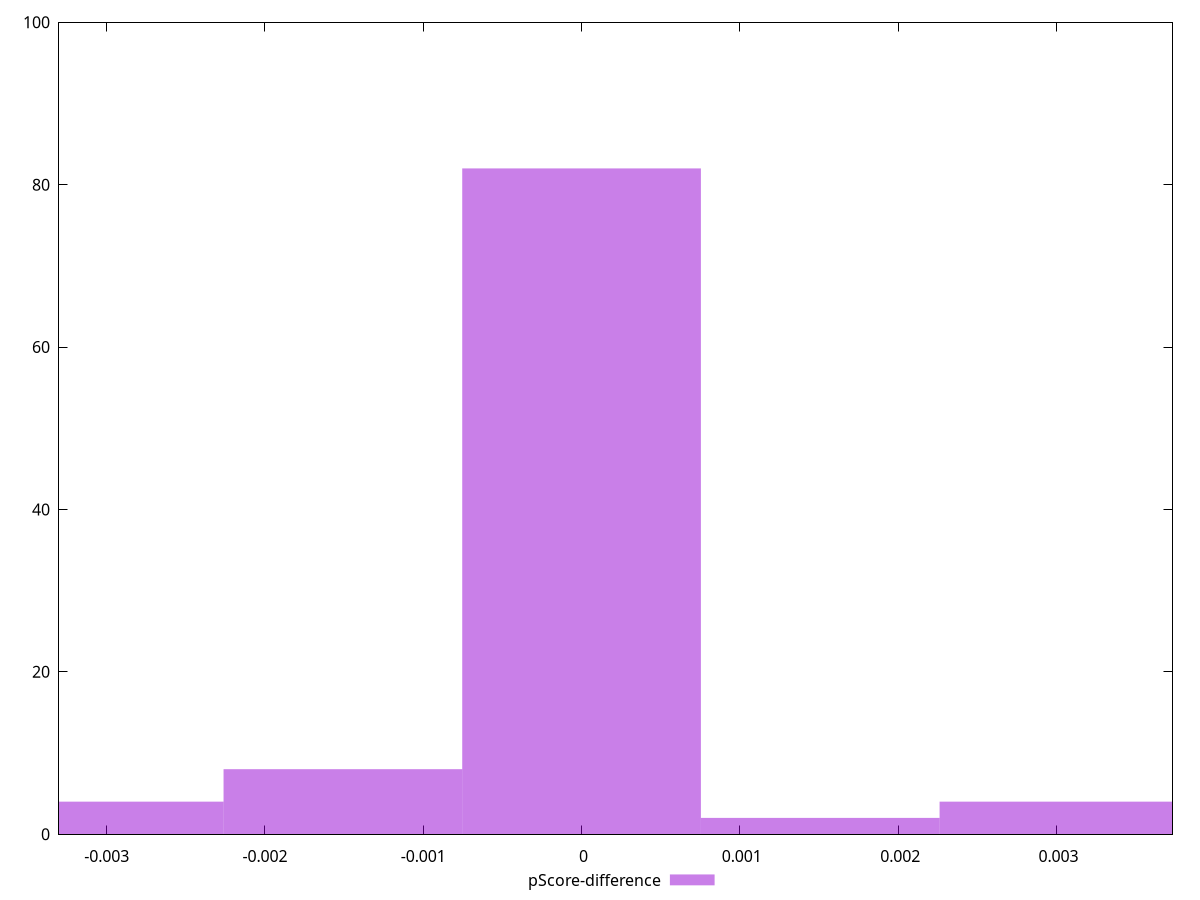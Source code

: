 reset

$pScoreDifference <<EOF
-0.0015078825457461933 8
0 82
0.0030157650914923867 4
-0.0030157650914923867 4
0.0015078825457461933 2
EOF

set key outside below
set boxwidth 0.0015078825457461933
set xrange [-0.003301399149653994:0.0037333244120288933]
set yrange [0:100]
set trange [0:100]
set style fill transparent solid 0.5 noborder
set terminal svg size 640, 490 enhanced background rgb 'white'
set output "report_00026_2021-02-22T21:38:55.199Z/estimated-input-latency/samples/pages+cached/pScore-difference/histogram.svg"

plot $pScoreDifference title "pScore-difference" with boxes

reset
